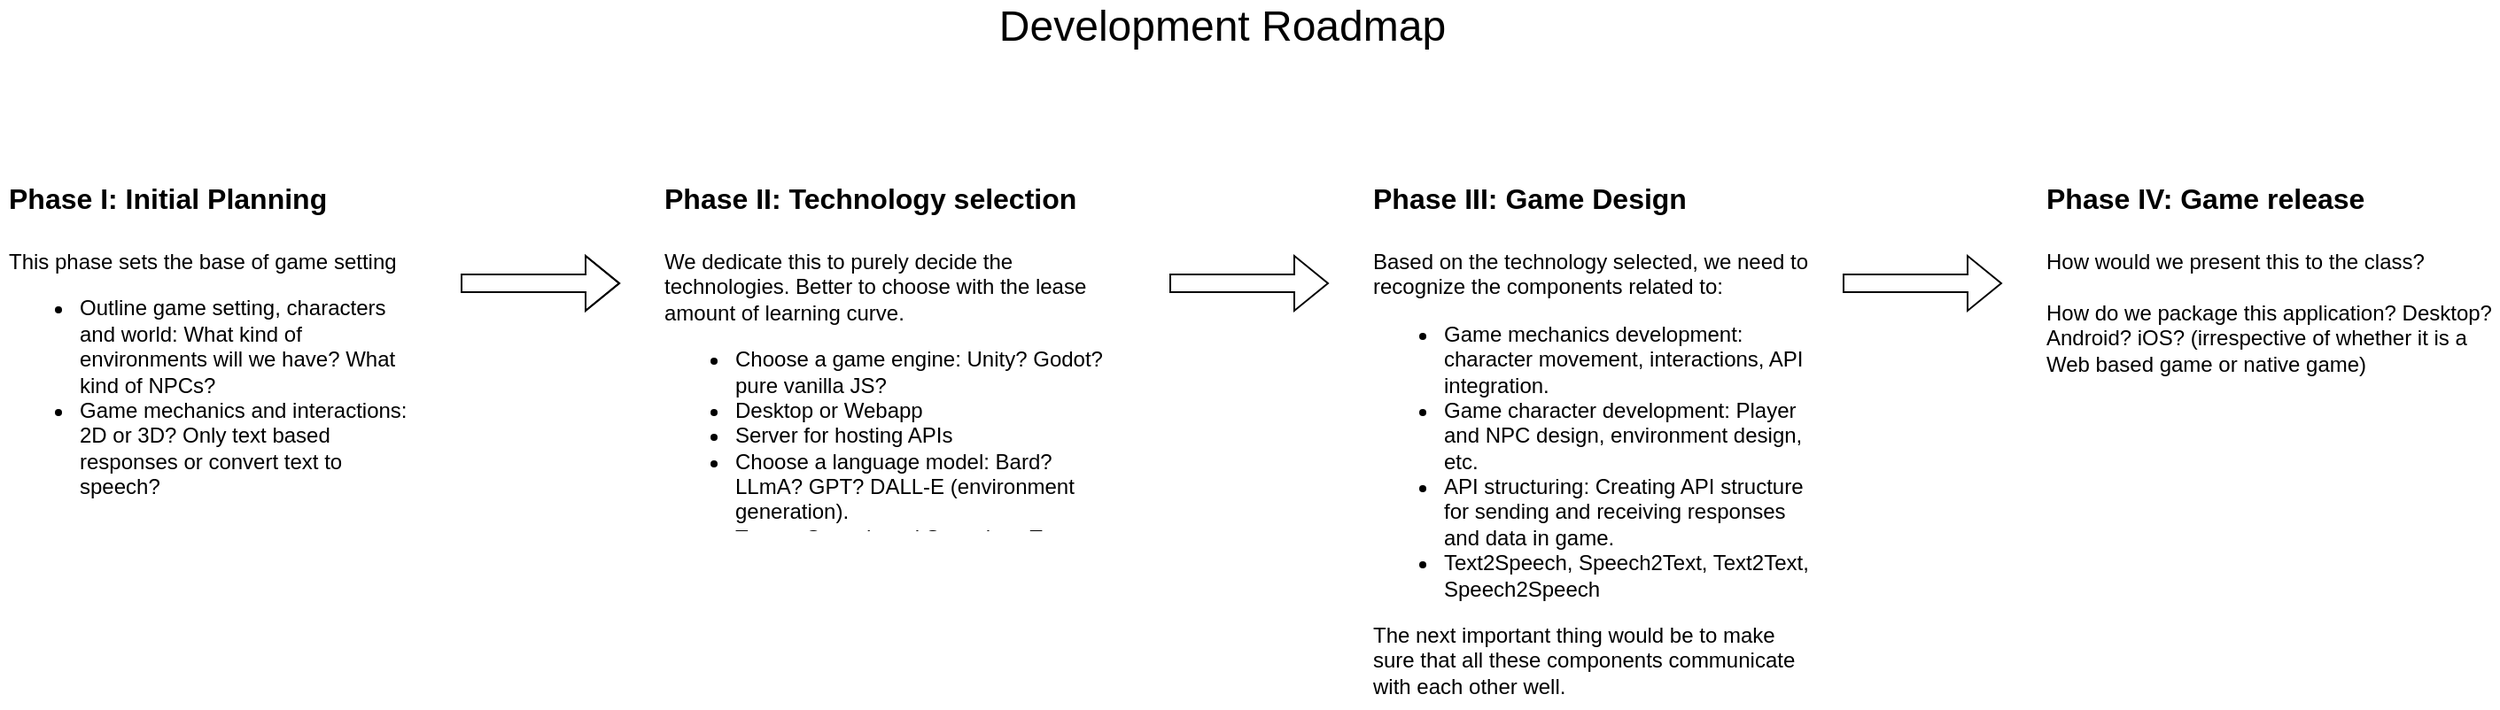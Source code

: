 <mxfile version="21.8.2" type="device">
  <diagram name="Page-1" id="xJSx29i0jH3urcjEXU_e">
    <mxGraphModel dx="1434" dy="748" grid="1" gridSize="10" guides="1" tooltips="1" connect="1" arrows="1" fold="1" page="1" pageScale="1" pageWidth="827" pageHeight="1169" math="0" shadow="0">
      <root>
        <mxCell id="0" />
        <mxCell id="1" parent="0" />
        <mxCell id="MN7laLiymDpfMGy2GReW-1" value="&lt;font style=&quot;font-size: 24px;&quot;&gt;Development Roadmap&lt;/font&gt;" style="text;html=1;strokeColor=none;fillColor=none;align=center;verticalAlign=middle;whiteSpace=wrap;rounded=0;" parent="1" vertex="1">
          <mxGeometry x="60" y="150" width="1360" height="30" as="geometry" />
        </mxCell>
        <mxCell id="MN7laLiymDpfMGy2GReW-8" value="&lt;h1&gt;&lt;font style=&quot;font-size: 16px;&quot;&gt;Phase I: Initial Planning&lt;/font&gt;&lt;/h1&gt;&lt;div&gt;This phase sets the base of game setting&lt;br&gt;&lt;/div&gt;&lt;ul&gt;&lt;li&gt;Outline game setting, characters and world: What kind of environments will we have? What kind of NPCs?&lt;br&gt;&lt;/li&gt;&lt;li&gt;Game mechanics and interactions: 2D or 3D? Only text based responses or convert text to speech? &lt;br&gt;&lt;/li&gt;&lt;/ul&gt;" style="text;html=1;strokeColor=none;fillColor=none;spacing=5;spacingTop=-20;whiteSpace=wrap;overflow=hidden;rounded=0;" parent="1" vertex="1">
          <mxGeometry x="50" y="240" width="240" height="230" as="geometry" />
        </mxCell>
        <mxCell id="MN7laLiymDpfMGy2GReW-9" value="" style="shape=flexArrow;endArrow=classic;html=1;rounded=0;" parent="1" edge="1">
          <mxGeometry width="50" height="50" relative="1" as="geometry">
            <mxPoint x="310" y="310" as="sourcePoint" />
            <mxPoint x="400" y="310" as="targetPoint" />
          </mxGeometry>
        </mxCell>
        <mxCell id="MN7laLiymDpfMGy2GReW-10" value="&lt;h1&gt;&lt;font style=&quot;font-size: 16px;&quot;&gt;Phase II: Technology selection&lt;/font&gt;&lt;/h1&gt;&lt;div&gt;We dedicate this to purely decide the technologies. Better to choose with the lease amount of learning curve.&lt;br&gt;&lt;/div&gt;&lt;ul&gt;&lt;li&gt;Choose a game engine: Unity? Godot? pure vanilla JS?&lt;/li&gt;&lt;li&gt;Desktop or Webapp&lt;br&gt;&lt;/li&gt;&lt;li&gt;Server for hosting APIs&lt;/li&gt;&lt;li&gt;Choose a language model: Bard? LLmA? GPT? DALL-E (environment generation).&lt;/li&gt;&lt;li&gt;Text-to-Speech and Speech-to-Text module selection&lt;/li&gt;&lt;/ul&gt;" style="text;html=1;strokeColor=none;fillColor=none;spacing=5;spacingTop=-20;whiteSpace=wrap;overflow=hidden;rounded=0;" parent="1" vertex="1">
          <mxGeometry x="420" y="240" width="260" height="210" as="geometry" />
        </mxCell>
        <mxCell id="MN7laLiymDpfMGy2GReW-12" value="" style="shape=flexArrow;endArrow=classic;html=1;rounded=0;" parent="1" edge="1">
          <mxGeometry width="50" height="50" relative="1" as="geometry">
            <mxPoint x="710" y="310" as="sourcePoint" />
            <mxPoint x="800" y="310" as="targetPoint" />
          </mxGeometry>
        </mxCell>
        <mxCell id="MN7laLiymDpfMGy2GReW-13" value="&lt;h1&gt;&lt;font style=&quot;font-size: 16px;&quot;&gt;Phase III: Game Design&lt;/font&gt;&lt;/h1&gt;&lt;div&gt;Based on the technology selected, we need to recognize the components related to:&lt;/div&gt;&lt;div&gt;&lt;ul&gt;&lt;li&gt;Game mechanics development: character movement, interactions, API integration.&lt;br&gt;&lt;/li&gt;&lt;li&gt;Game character development: Player and NPC design, environment design, etc.&lt;br&gt;&lt;/li&gt;&lt;li&gt;API structuring: Creating API structure for sending and receiving responses and data in game.&lt;/li&gt;&lt;li&gt;Text2Speech, Speech2Text, Text2Text, Speech2Speech&lt;/li&gt;&lt;/ul&gt;&lt;div&gt;The next important thing would be to make sure that all these components communicate with each other well.&lt;br&gt;&lt;/div&gt;&lt;/div&gt;" style="text;html=1;strokeColor=none;fillColor=none;spacing=5;spacingTop=-20;whiteSpace=wrap;overflow=hidden;rounded=0;" parent="1" vertex="1">
          <mxGeometry x="820" y="240" width="260" height="310" as="geometry" />
        </mxCell>
        <mxCell id="MN7laLiymDpfMGy2GReW-14" value="" style="shape=flexArrow;endArrow=classic;html=1;rounded=0;" parent="1" edge="1">
          <mxGeometry width="50" height="50" relative="1" as="geometry">
            <mxPoint x="310" y="310" as="sourcePoint" />
            <mxPoint x="400" y="310" as="targetPoint" />
          </mxGeometry>
        </mxCell>
        <mxCell id="MN7laLiymDpfMGy2GReW-18" value="" style="shape=flexArrow;endArrow=classic;html=1;rounded=0;" parent="1" edge="1">
          <mxGeometry width="50" height="50" relative="1" as="geometry">
            <mxPoint x="1090" y="310" as="sourcePoint" />
            <mxPoint x="1180" y="310" as="targetPoint" />
          </mxGeometry>
        </mxCell>
        <mxCell id="MN7laLiymDpfMGy2GReW-19" value="&lt;h1&gt;&lt;font style=&quot;font-size: 16px;&quot;&gt;Phase IV: Game release&lt;br&gt;&lt;/font&gt;&lt;/h1&gt;&lt;div&gt;How would we present this to the class?&lt;br&gt;&lt;/div&gt;&lt;div&gt;&lt;br&gt;&lt;/div&gt;&lt;div&gt;How do we package this application? Desktop? Android? iOS? (irrespective of whether it is a Web based game or native game)&lt;br&gt;&lt;/div&gt;&lt;div&gt;&lt;br&gt;&lt;/div&gt;&lt;div&gt;&lt;br&gt;&lt;/div&gt;" style="text;html=1;strokeColor=none;fillColor=none;spacing=5;spacingTop=-20;whiteSpace=wrap;overflow=hidden;rounded=0;" parent="1" vertex="1">
          <mxGeometry x="1200" y="240" width="260" height="310" as="geometry" />
        </mxCell>
      </root>
    </mxGraphModel>
  </diagram>
</mxfile>
